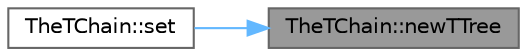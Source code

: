 digraph "TheTChain::newTTree"
{
 // LATEX_PDF_SIZE
  bgcolor="transparent";
  edge [fontname=Helvetica,fontsize=10,labelfontname=Helvetica,labelfontsize=10];
  node [fontname=Helvetica,fontsize=10,shape=box,height=0.2,width=0.4];
  rankdir="RL";
  Node1 [id="Node000001",label="TheTChain::newTTree",height=0.2,width=0.4,color="gray40", fillcolor="grey60", style="filled", fontcolor="black",tooltip=" "];
  Node1 -> Node2 [id="edge1_Node000001_Node000002",dir="back",color="steelblue1",style="solid",tooltip=" "];
  Node2 [id="Node000002",label="TheTChain::set",height=0.2,width=0.4,color="grey40", fillcolor="white", style="filled",URL="$class_the_t_chain.html#a0858c536e02a0459fd2e101936fe923f",tooltip=" "];
}
